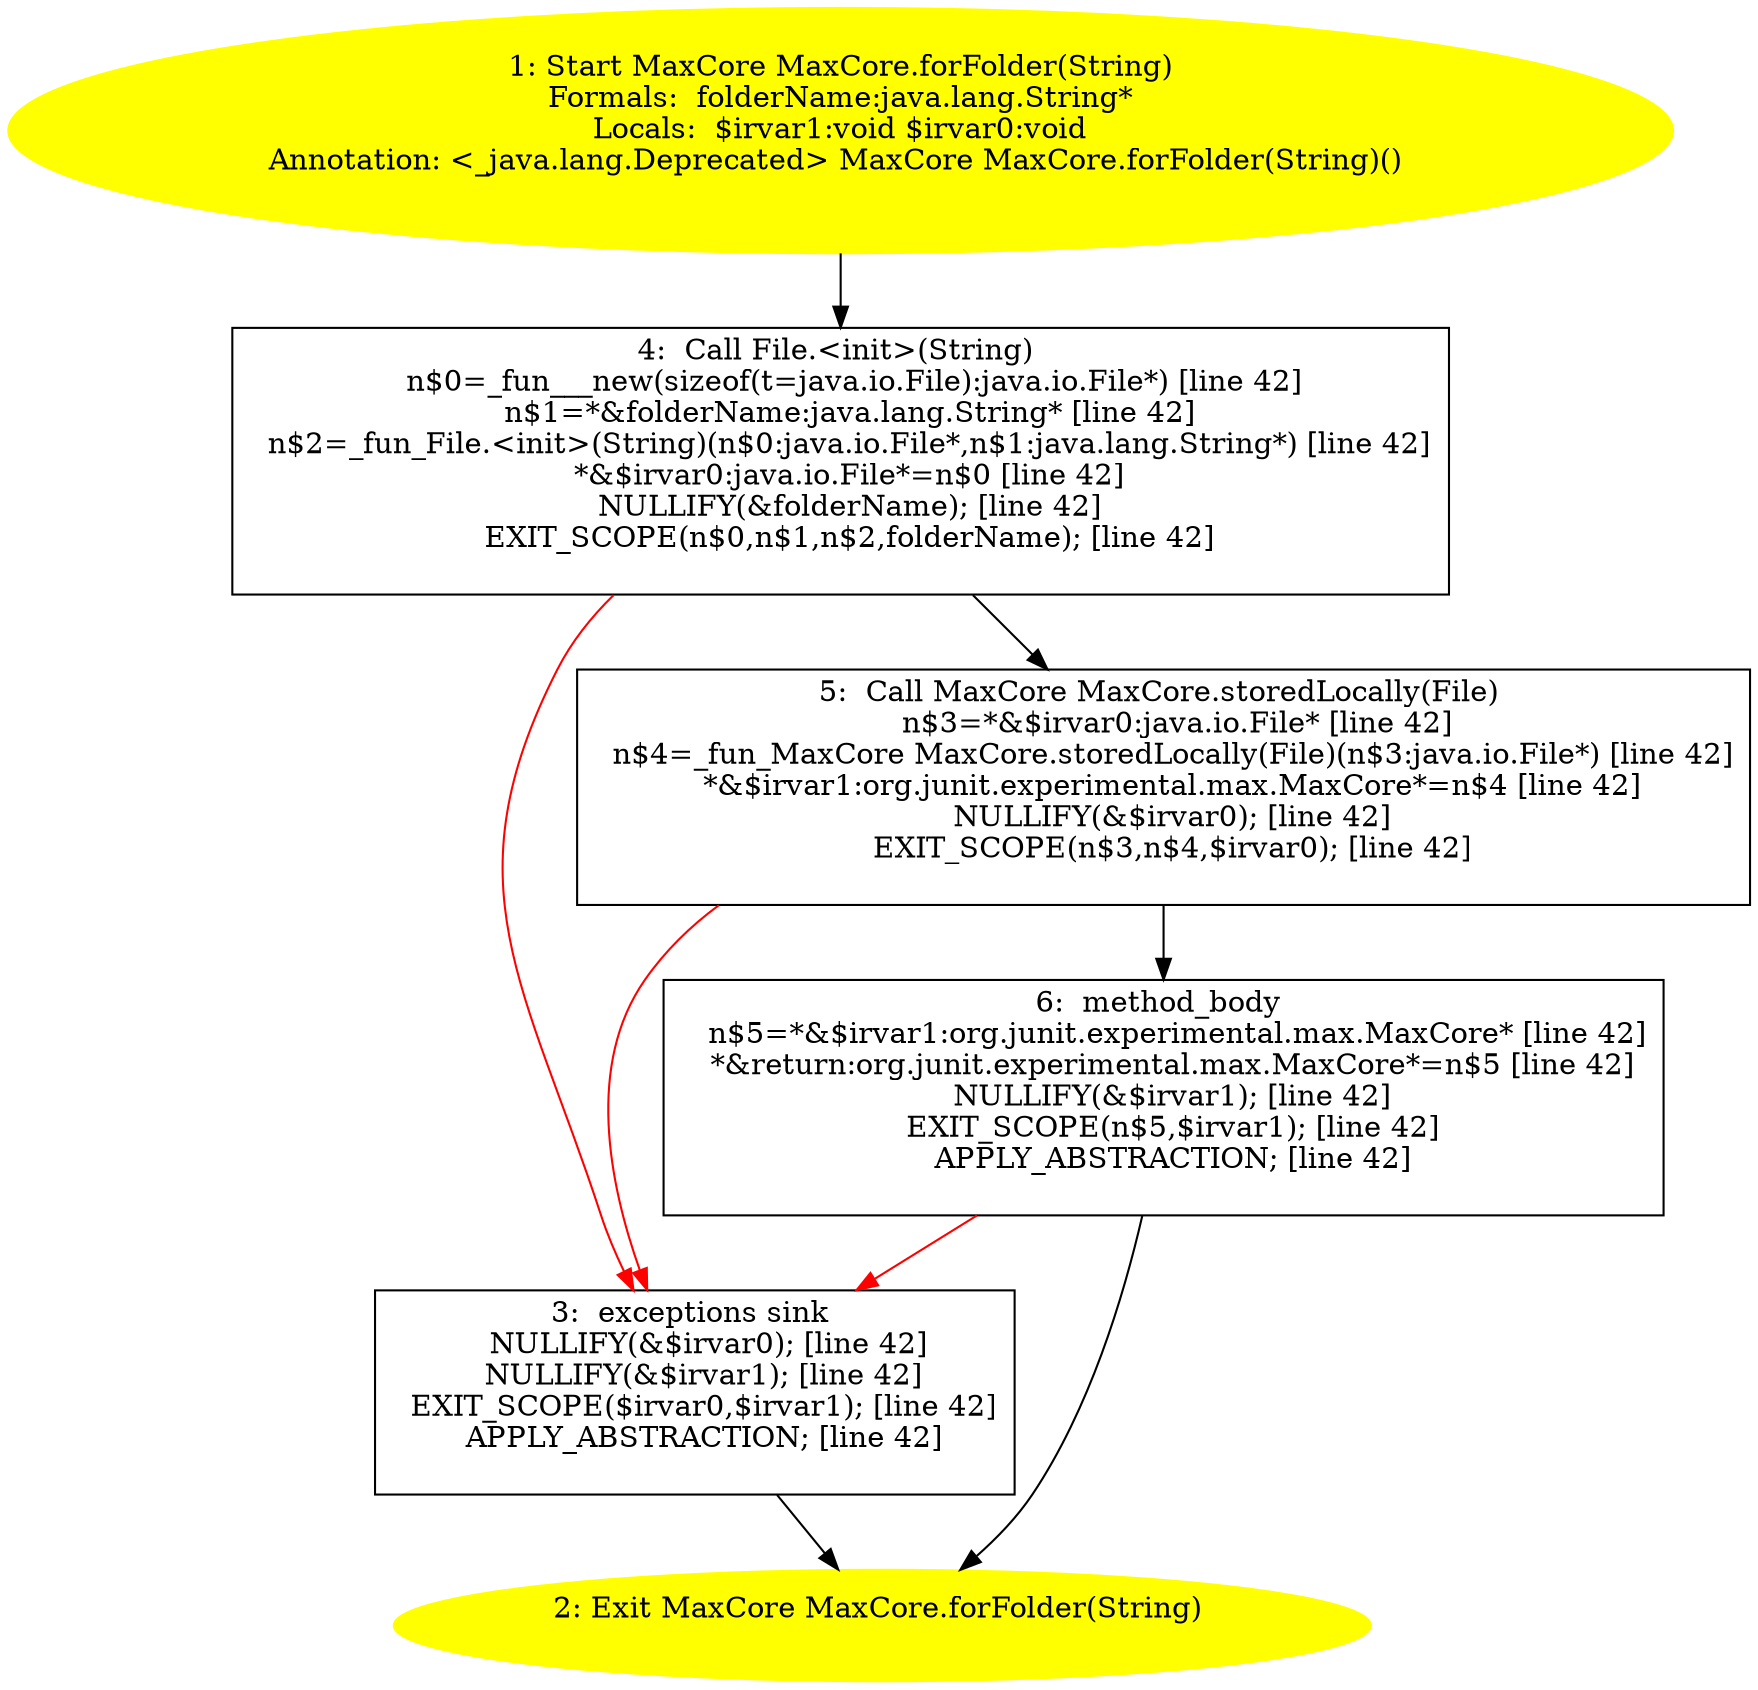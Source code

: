 /* @generated */
digraph cfg {
"org.junit.experimental.max.MaxCore.forFolder(java.lang.String):org.junit.experimental.max.MaxCore.cb923c2264ed670c2ac790b4fa8fa28e_1" [label="1: Start MaxCore MaxCore.forFolder(String)\nFormals:  folderName:java.lang.String*\nLocals:  $irvar1:void $irvar0:void\nAnnotation: <_java.lang.Deprecated> MaxCore MaxCore.forFolder(String)() \n  " color=yellow style=filled]
	

	 "org.junit.experimental.max.MaxCore.forFolder(java.lang.String):org.junit.experimental.max.MaxCore.cb923c2264ed670c2ac790b4fa8fa28e_1" -> "org.junit.experimental.max.MaxCore.forFolder(java.lang.String):org.junit.experimental.max.MaxCore.cb923c2264ed670c2ac790b4fa8fa28e_4" ;
"org.junit.experimental.max.MaxCore.forFolder(java.lang.String):org.junit.experimental.max.MaxCore.cb923c2264ed670c2ac790b4fa8fa28e_2" [label="2: Exit MaxCore MaxCore.forFolder(String) \n  " color=yellow style=filled]
	

"org.junit.experimental.max.MaxCore.forFolder(java.lang.String):org.junit.experimental.max.MaxCore.cb923c2264ed670c2ac790b4fa8fa28e_3" [label="3:  exceptions sink \n   NULLIFY(&$irvar0); [line 42]\n  NULLIFY(&$irvar1); [line 42]\n  EXIT_SCOPE($irvar0,$irvar1); [line 42]\n  APPLY_ABSTRACTION; [line 42]\n " shape="box"]
	

	 "org.junit.experimental.max.MaxCore.forFolder(java.lang.String):org.junit.experimental.max.MaxCore.cb923c2264ed670c2ac790b4fa8fa28e_3" -> "org.junit.experimental.max.MaxCore.forFolder(java.lang.String):org.junit.experimental.max.MaxCore.cb923c2264ed670c2ac790b4fa8fa28e_2" ;
"org.junit.experimental.max.MaxCore.forFolder(java.lang.String):org.junit.experimental.max.MaxCore.cb923c2264ed670c2ac790b4fa8fa28e_4" [label="4:  Call File.<init>(String) \n   n$0=_fun___new(sizeof(t=java.io.File):java.io.File*) [line 42]\n  n$1=*&folderName:java.lang.String* [line 42]\n  n$2=_fun_File.<init>(String)(n$0:java.io.File*,n$1:java.lang.String*) [line 42]\n  *&$irvar0:java.io.File*=n$0 [line 42]\n  NULLIFY(&folderName); [line 42]\n  EXIT_SCOPE(n$0,n$1,n$2,folderName); [line 42]\n " shape="box"]
	

	 "org.junit.experimental.max.MaxCore.forFolder(java.lang.String):org.junit.experimental.max.MaxCore.cb923c2264ed670c2ac790b4fa8fa28e_4" -> "org.junit.experimental.max.MaxCore.forFolder(java.lang.String):org.junit.experimental.max.MaxCore.cb923c2264ed670c2ac790b4fa8fa28e_5" ;
	 "org.junit.experimental.max.MaxCore.forFolder(java.lang.String):org.junit.experimental.max.MaxCore.cb923c2264ed670c2ac790b4fa8fa28e_4" -> "org.junit.experimental.max.MaxCore.forFolder(java.lang.String):org.junit.experimental.max.MaxCore.cb923c2264ed670c2ac790b4fa8fa28e_3" [color="red" ];
"org.junit.experimental.max.MaxCore.forFolder(java.lang.String):org.junit.experimental.max.MaxCore.cb923c2264ed670c2ac790b4fa8fa28e_5" [label="5:  Call MaxCore MaxCore.storedLocally(File) \n   n$3=*&$irvar0:java.io.File* [line 42]\n  n$4=_fun_MaxCore MaxCore.storedLocally(File)(n$3:java.io.File*) [line 42]\n  *&$irvar1:org.junit.experimental.max.MaxCore*=n$4 [line 42]\n  NULLIFY(&$irvar0); [line 42]\n  EXIT_SCOPE(n$3,n$4,$irvar0); [line 42]\n " shape="box"]
	

	 "org.junit.experimental.max.MaxCore.forFolder(java.lang.String):org.junit.experimental.max.MaxCore.cb923c2264ed670c2ac790b4fa8fa28e_5" -> "org.junit.experimental.max.MaxCore.forFolder(java.lang.String):org.junit.experimental.max.MaxCore.cb923c2264ed670c2ac790b4fa8fa28e_6" ;
	 "org.junit.experimental.max.MaxCore.forFolder(java.lang.String):org.junit.experimental.max.MaxCore.cb923c2264ed670c2ac790b4fa8fa28e_5" -> "org.junit.experimental.max.MaxCore.forFolder(java.lang.String):org.junit.experimental.max.MaxCore.cb923c2264ed670c2ac790b4fa8fa28e_3" [color="red" ];
"org.junit.experimental.max.MaxCore.forFolder(java.lang.String):org.junit.experimental.max.MaxCore.cb923c2264ed670c2ac790b4fa8fa28e_6" [label="6:  method_body \n   n$5=*&$irvar1:org.junit.experimental.max.MaxCore* [line 42]\n  *&return:org.junit.experimental.max.MaxCore*=n$5 [line 42]\n  NULLIFY(&$irvar1); [line 42]\n  EXIT_SCOPE(n$5,$irvar1); [line 42]\n  APPLY_ABSTRACTION; [line 42]\n " shape="box"]
	

	 "org.junit.experimental.max.MaxCore.forFolder(java.lang.String):org.junit.experimental.max.MaxCore.cb923c2264ed670c2ac790b4fa8fa28e_6" -> "org.junit.experimental.max.MaxCore.forFolder(java.lang.String):org.junit.experimental.max.MaxCore.cb923c2264ed670c2ac790b4fa8fa28e_2" ;
	 "org.junit.experimental.max.MaxCore.forFolder(java.lang.String):org.junit.experimental.max.MaxCore.cb923c2264ed670c2ac790b4fa8fa28e_6" -> "org.junit.experimental.max.MaxCore.forFolder(java.lang.String):org.junit.experimental.max.MaxCore.cb923c2264ed670c2ac790b4fa8fa28e_3" [color="red" ];
}
